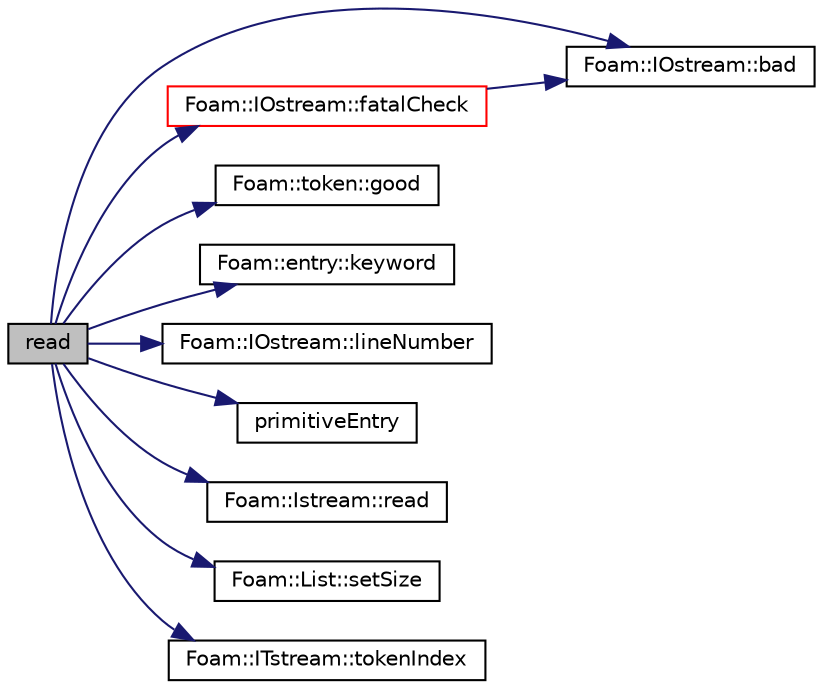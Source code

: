 digraph "read"
{
  bgcolor="transparent";
  edge [fontname="Helvetica",fontsize="10",labelfontname="Helvetica",labelfontsize="10"];
  node [fontname="Helvetica",fontsize="10",shape=record];
  rankdir="LR";
  Node298 [label="read",height=0.2,width=0.4,color="black", fillcolor="grey75", style="filled", fontcolor="black"];
  Node298 -> Node299 [color="midnightblue",fontsize="10",style="solid",fontname="Helvetica"];
  Node299 [label="Foam::IOstream::bad",height=0.2,width=0.4,color="black",URL="$a27333.html#a9f7290a5d70f30e1b1b42c8ac4a6082d",tooltip="Return true if stream is corrupted. "];
  Node298 -> Node300 [color="midnightblue",fontsize="10",style="solid",fontname="Helvetica"];
  Node300 [label="Foam::IOstream::fatalCheck",height=0.2,width=0.4,color="red",URL="$a27333.html#a52992bb0e37fe2a5e8f62f37ad234663",tooltip="Check IOstream status for given operation. "];
  Node300 -> Node299 [color="midnightblue",fontsize="10",style="solid",fontname="Helvetica"];
  Node298 -> Node350 [color="midnightblue",fontsize="10",style="solid",fontname="Helvetica"];
  Node350 [label="Foam::token::good",height=0.2,width=0.4,color="black",URL="$a27413.html#abdcc7f96f487faadc7769afcf58fe992"];
  Node298 -> Node320 [color="midnightblue",fontsize="10",style="solid",fontname="Helvetica"];
  Node320 [label="Foam::entry::keyword",height=0.2,width=0.4,color="black",URL="$a27137.html#a524d765e79e84690b9c13f55191b85c7",tooltip="Return keyword. "];
  Node298 -> Node340 [color="midnightblue",fontsize="10",style="solid",fontname="Helvetica"];
  Node340 [label="Foam::IOstream::lineNumber",height=0.2,width=0.4,color="black",URL="$a27333.html#a2bca2e504df91006cb4a2b09ba1ac409",tooltip="Return current stream line number. "];
  Node298 -> Node351 [color="midnightblue",fontsize="10",style="solid",fontname="Helvetica"];
  Node351 [label="primitiveEntry",height=0.2,width=0.4,color="black",URL="$a27177.html#a43668f7cd56714e8078fb6c1eb674be7",tooltip="Construct from keyword and a Istream. "];
  Node298 -> Node352 [color="midnightblue",fontsize="10",style="solid",fontname="Helvetica"];
  Node352 [label="Foam::Istream::read",height=0.2,width=0.4,color="black",URL="$a27341.html#a89057c9d9e24ba872ccb8546086498ec",tooltip="Return next token from stream. "];
  Node298 -> Node353 [color="midnightblue",fontsize="10",style="solid",fontname="Helvetica"];
  Node353 [label="Foam::List::setSize",height=0.2,width=0.4,color="black",URL="$a26833.html#aedb985ffeaf1bdbfeccc2a8730405703",tooltip="Reset size of List. "];
  Node298 -> Node354 [color="midnightblue",fontsize="10",style="solid",fontname="Helvetica"];
  Node354 [label="Foam::ITstream::tokenIndex",height=0.2,width=0.4,color="black",URL="$a27429.html#aa5a03766589104a16b2f93914ac81912",tooltip="Return the current token index. "];
}
